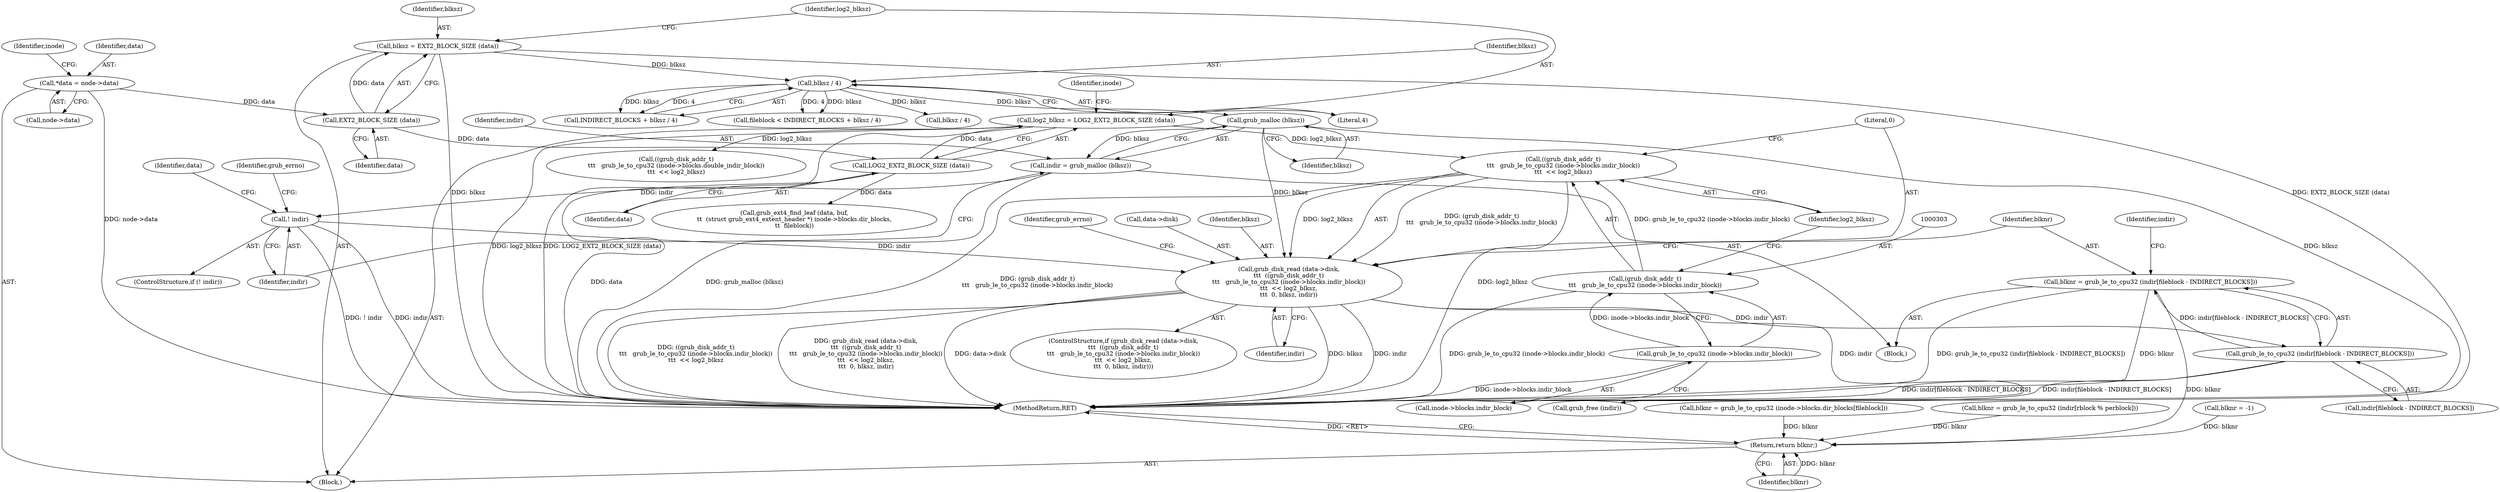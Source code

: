 digraph "0_radare2_796dd28aaa6b9fa76d99c42c4d5ff8b257cc2191_1@integer" {
"1000316" [label="(Call,blknr = grub_le_to_cpu32 (indir[fileblock - INDIRECT_BLOCKS]))"];
"1000318" [label="(Call,grub_le_to_cpu32 (indir[fileblock - INDIRECT_BLOCKS]))"];
"1000297" [label="(Call,grub_disk_read (data->disk,\n\t\t\t  ((grub_disk_addr_t)\n\t\t\t   grub_le_to_cpu32 (inode->blocks.indir_block))\n\t\t\t  << log2_blksz,\n\t\t\t  0, blksz, indir))"];
"1000301" [label="(Call,((grub_disk_addr_t)\n\t\t\t   grub_le_to_cpu32 (inode->blocks.indir_block))\n\t\t\t  << log2_blksz)"];
"1000302" [label="(Call,(grub_disk_addr_t)\n\t\t\t   grub_le_to_cpu32 (inode->blocks.indir_block))"];
"1000304" [label="(Call,grub_le_to_cpu32 (inode->blocks.indir_block))"];
"1000132" [label="(Call,log2_blksz = LOG2_EXT2_BLOCK_SIZE (data))"];
"1000134" [label="(Call,LOG2_EXT2_BLOCK_SIZE (data))"];
"1000129" [label="(Call,EXT2_BLOCK_SIZE (data))"];
"1000109" [label="(Call,*data = node->data)"];
"1000289" [label="(Call,grub_malloc (blksz))"];
"1000282" [label="(Call,blksz / 4)"];
"1000127" [label="(Call,blksz = EXT2_BLOCK_SIZE (data))"];
"1000292" [label="(Call,! indir)"];
"1000287" [label="(Call,indir = grub_malloc (blksz))"];
"1000427" [label="(Return,return blknr;)"];
"1000133" [label="(Identifier,log2_blksz)"];
"1000282" [label="(Call,blksz / 4)"];
"1000412" [label="(Call,blknr = grub_le_to_cpu32 (indir[rblock % perblock]))"];
"1000140" [label="(Identifier,inode)"];
"1000317" [label="(Identifier,blknr)"];
"1000110" [label="(Identifier,data)"];
"1000129" [label="(Call,EXT2_BLOCK_SIZE (data))"];
"1000291" [label="(ControlStructure,if (! indir))"];
"1000116" [label="(Identifier,inode)"];
"1000285" [label="(Block,)"];
"1000109" [label="(Call,*data = node->data)"];
"1000128" [label="(Identifier,blksz)"];
"1000311" [label="(Literal,0)"];
"1000312" [label="(Identifier,blksz)"];
"1000315" [label="(Identifier,grub_errno)"];
"1000278" [label="(Call,fileblock < INDIRECT_BLOCKS + blksz / 4)"];
"1000298" [label="(Call,data->disk)"];
"1000130" [label="(Identifier,data)"];
"1000127" [label="(Call,blksz = EXT2_BLOCK_SIZE (data))"];
"1000290" [label="(Identifier,blksz)"];
"1000302" [label="(Call,(grub_disk_addr_t)\n\t\t\t   grub_le_to_cpu32 (inode->blocks.indir_block))"];
"1000325" [label="(Identifier,indir)"];
"1000305" [label="(Call,inode->blocks.indir_block)"];
"1000318" [label="(Call,grub_le_to_cpu32 (indir[fileblock - INDIRECT_BLOCKS]))"];
"1000288" [label="(Identifier,indir)"];
"1000283" [label="(Identifier,blksz)"];
"1000296" [label="(ControlStructure,if (grub_disk_read (data->disk,\n\t\t\t  ((grub_disk_addr_t)\n\t\t\t   grub_le_to_cpu32 (inode->blocks.indir_block))\n\t\t\t  << log2_blksz,\n\t\t\t  0, blksz, indir)))"];
"1000122" [label="(Call,blknr = -1)"];
"1000304" [label="(Call,grub_le_to_cpu32 (inode->blocks.indir_block))"];
"1000135" [label="(Identifier,data)"];
"1000132" [label="(Call,log2_blksz = LOG2_EXT2_BLOCK_SIZE (data))"];
"1000427" [label="(Return,return blknr;)"];
"1000289" [label="(Call,grub_malloc (blksz))"];
"1000313" [label="(Identifier,indir)"];
"1000316" [label="(Call,blknr = grub_le_to_cpu32 (indir[fileblock - INDIRECT_BLOCKS]))"];
"1000266" [label="(Call,blknr = grub_le_to_cpu32 (inode->blocks.dir_blocks[fileblock]))"];
"1000297" [label="(Call,grub_disk_read (data->disk,\n\t\t\t  ((grub_disk_addr_t)\n\t\t\t   grub_le_to_cpu32 (inode->blocks.indir_block))\n\t\t\t  << log2_blksz,\n\t\t\t  0, blksz, indir))"];
"1000335" [label="(Call,blksz / 4)"];
"1000299" [label="(Identifier,data)"];
"1000280" [label="(Call,INDIRECT_BLOCKS + blksz / 4)"];
"1000293" [label="(Identifier,indir)"];
"1000429" [label="(MethodReturn,RET)"];
"1000292" [label="(Call,! indir)"];
"1000107" [label="(Block,)"];
"1000301" [label="(Call,((grub_disk_addr_t)\n\t\t\t   grub_le_to_cpu32 (inode->blocks.indir_block))\n\t\t\t  << log2_blksz)"];
"1000150" [label="(Call,grub_ext4_find_leaf (data, buf,\n\t\t  (struct grub_ext4_extent_header *) inode->blocks.dir_blocks,\n\t\t  fileblock))"];
"1000111" [label="(Call,node->data)"];
"1000310" [label="(Identifier,log2_blksz)"];
"1000287" [label="(Call,indir = grub_malloc (blksz))"];
"1000377" [label="(Call,((grub_disk_addr_t)\n\t\t\t   grub_le_to_cpu32 (inode->blocks.double_indir_block))\n\t\t\t  << log2_blksz)"];
"1000319" [label="(Call,indir[fileblock - INDIRECT_BLOCKS])"];
"1000295" [label="(Identifier,grub_errno)"];
"1000428" [label="(Identifier,blknr)"];
"1000134" [label="(Call,LOG2_EXT2_BLOCK_SIZE (data))"];
"1000284" [label="(Literal,4)"];
"1000324" [label="(Call,grub_free (indir))"];
"1000316" -> "1000285"  [label="AST: "];
"1000316" -> "1000318"  [label="CFG: "];
"1000317" -> "1000316"  [label="AST: "];
"1000318" -> "1000316"  [label="AST: "];
"1000325" -> "1000316"  [label="CFG: "];
"1000316" -> "1000429"  [label="DDG: grub_le_to_cpu32 (indir[fileblock - INDIRECT_BLOCKS])"];
"1000316" -> "1000429"  [label="DDG: blknr"];
"1000318" -> "1000316"  [label="DDG: indir[fileblock - INDIRECT_BLOCKS]"];
"1000316" -> "1000427"  [label="DDG: blknr"];
"1000318" -> "1000319"  [label="CFG: "];
"1000319" -> "1000318"  [label="AST: "];
"1000318" -> "1000429"  [label="DDG: indir[fileblock - INDIRECT_BLOCKS]"];
"1000297" -> "1000318"  [label="DDG: indir"];
"1000318" -> "1000324"  [label="DDG: indir[fileblock - INDIRECT_BLOCKS]"];
"1000297" -> "1000296"  [label="AST: "];
"1000297" -> "1000313"  [label="CFG: "];
"1000298" -> "1000297"  [label="AST: "];
"1000301" -> "1000297"  [label="AST: "];
"1000311" -> "1000297"  [label="AST: "];
"1000312" -> "1000297"  [label="AST: "];
"1000313" -> "1000297"  [label="AST: "];
"1000315" -> "1000297"  [label="CFG: "];
"1000317" -> "1000297"  [label="CFG: "];
"1000297" -> "1000429"  [label="DDG: data->disk"];
"1000297" -> "1000429"  [label="DDG: blksz"];
"1000297" -> "1000429"  [label="DDG: indir"];
"1000297" -> "1000429"  [label="DDG: ((grub_disk_addr_t)\n\t\t\t   grub_le_to_cpu32 (inode->blocks.indir_block))\n\t\t\t  << log2_blksz"];
"1000297" -> "1000429"  [label="DDG: grub_disk_read (data->disk,\n\t\t\t  ((grub_disk_addr_t)\n\t\t\t   grub_le_to_cpu32 (inode->blocks.indir_block))\n\t\t\t  << log2_blksz,\n\t\t\t  0, blksz, indir)"];
"1000301" -> "1000297"  [label="DDG: (grub_disk_addr_t)\n\t\t\t   grub_le_to_cpu32 (inode->blocks.indir_block)"];
"1000301" -> "1000297"  [label="DDG: log2_blksz"];
"1000289" -> "1000297"  [label="DDG: blksz"];
"1000292" -> "1000297"  [label="DDG: indir"];
"1000297" -> "1000324"  [label="DDG: indir"];
"1000301" -> "1000310"  [label="CFG: "];
"1000302" -> "1000301"  [label="AST: "];
"1000310" -> "1000301"  [label="AST: "];
"1000311" -> "1000301"  [label="CFG: "];
"1000301" -> "1000429"  [label="DDG: log2_blksz"];
"1000301" -> "1000429"  [label="DDG: (grub_disk_addr_t)\n\t\t\t   grub_le_to_cpu32 (inode->blocks.indir_block)"];
"1000302" -> "1000301"  [label="DDG: grub_le_to_cpu32 (inode->blocks.indir_block)"];
"1000132" -> "1000301"  [label="DDG: log2_blksz"];
"1000302" -> "1000304"  [label="CFG: "];
"1000303" -> "1000302"  [label="AST: "];
"1000304" -> "1000302"  [label="AST: "];
"1000310" -> "1000302"  [label="CFG: "];
"1000302" -> "1000429"  [label="DDG: grub_le_to_cpu32 (inode->blocks.indir_block)"];
"1000304" -> "1000302"  [label="DDG: inode->blocks.indir_block"];
"1000304" -> "1000305"  [label="CFG: "];
"1000305" -> "1000304"  [label="AST: "];
"1000304" -> "1000429"  [label="DDG: inode->blocks.indir_block"];
"1000132" -> "1000107"  [label="AST: "];
"1000132" -> "1000134"  [label="CFG: "];
"1000133" -> "1000132"  [label="AST: "];
"1000134" -> "1000132"  [label="AST: "];
"1000140" -> "1000132"  [label="CFG: "];
"1000132" -> "1000429"  [label="DDG: LOG2_EXT2_BLOCK_SIZE (data)"];
"1000132" -> "1000429"  [label="DDG: log2_blksz"];
"1000134" -> "1000132"  [label="DDG: data"];
"1000132" -> "1000377"  [label="DDG: log2_blksz"];
"1000134" -> "1000135"  [label="CFG: "];
"1000135" -> "1000134"  [label="AST: "];
"1000134" -> "1000429"  [label="DDG: data"];
"1000129" -> "1000134"  [label="DDG: data"];
"1000134" -> "1000150"  [label="DDG: data"];
"1000129" -> "1000127"  [label="AST: "];
"1000129" -> "1000130"  [label="CFG: "];
"1000130" -> "1000129"  [label="AST: "];
"1000127" -> "1000129"  [label="CFG: "];
"1000129" -> "1000127"  [label="DDG: data"];
"1000109" -> "1000129"  [label="DDG: data"];
"1000109" -> "1000107"  [label="AST: "];
"1000109" -> "1000111"  [label="CFG: "];
"1000110" -> "1000109"  [label="AST: "];
"1000111" -> "1000109"  [label="AST: "];
"1000116" -> "1000109"  [label="CFG: "];
"1000109" -> "1000429"  [label="DDG: node->data"];
"1000289" -> "1000287"  [label="AST: "];
"1000289" -> "1000290"  [label="CFG: "];
"1000290" -> "1000289"  [label="AST: "];
"1000287" -> "1000289"  [label="CFG: "];
"1000289" -> "1000429"  [label="DDG: blksz"];
"1000289" -> "1000287"  [label="DDG: blksz"];
"1000282" -> "1000289"  [label="DDG: blksz"];
"1000282" -> "1000280"  [label="AST: "];
"1000282" -> "1000284"  [label="CFG: "];
"1000283" -> "1000282"  [label="AST: "];
"1000284" -> "1000282"  [label="AST: "];
"1000280" -> "1000282"  [label="CFG: "];
"1000282" -> "1000278"  [label="DDG: blksz"];
"1000282" -> "1000278"  [label="DDG: 4"];
"1000282" -> "1000280"  [label="DDG: blksz"];
"1000282" -> "1000280"  [label="DDG: 4"];
"1000127" -> "1000282"  [label="DDG: blksz"];
"1000282" -> "1000335"  [label="DDG: blksz"];
"1000127" -> "1000107"  [label="AST: "];
"1000128" -> "1000127"  [label="AST: "];
"1000133" -> "1000127"  [label="CFG: "];
"1000127" -> "1000429"  [label="DDG: EXT2_BLOCK_SIZE (data)"];
"1000127" -> "1000429"  [label="DDG: blksz"];
"1000292" -> "1000291"  [label="AST: "];
"1000292" -> "1000293"  [label="CFG: "];
"1000293" -> "1000292"  [label="AST: "];
"1000295" -> "1000292"  [label="CFG: "];
"1000299" -> "1000292"  [label="CFG: "];
"1000292" -> "1000429"  [label="DDG: ! indir"];
"1000292" -> "1000429"  [label="DDG: indir"];
"1000287" -> "1000292"  [label="DDG: indir"];
"1000287" -> "1000285"  [label="AST: "];
"1000288" -> "1000287"  [label="AST: "];
"1000293" -> "1000287"  [label="CFG: "];
"1000287" -> "1000429"  [label="DDG: grub_malloc (blksz)"];
"1000427" -> "1000107"  [label="AST: "];
"1000427" -> "1000428"  [label="CFG: "];
"1000428" -> "1000427"  [label="AST: "];
"1000429" -> "1000427"  [label="CFG: "];
"1000427" -> "1000429"  [label="DDG: <RET>"];
"1000428" -> "1000427"  [label="DDG: blknr"];
"1000122" -> "1000427"  [label="DDG: blknr"];
"1000266" -> "1000427"  [label="DDG: blknr"];
"1000412" -> "1000427"  [label="DDG: blknr"];
}
